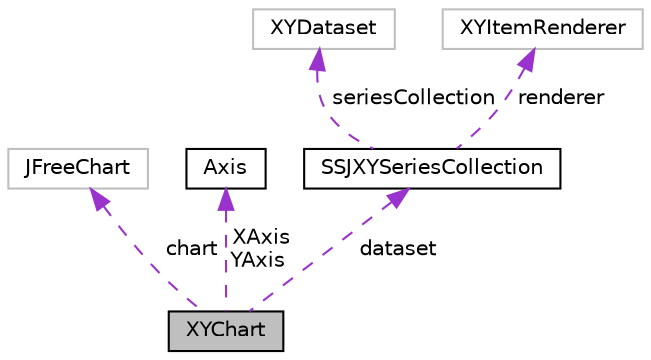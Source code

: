 digraph "XYChart"
{
 // INTERACTIVE_SVG=YES
  bgcolor="transparent";
  edge [fontname="Helvetica",fontsize="10",labelfontname="Helvetica",labelfontsize="10"];
  node [fontname="Helvetica",fontsize="10",shape=record];
  Node8 [label="XYChart",height=0.2,width=0.4,color="black", fillcolor="grey75", style="filled", fontcolor="black"];
  Node9 -> Node8 [dir="back",color="darkorchid3",fontsize="10",style="dashed",label=" chart" ,fontname="Helvetica"];
  Node9 [label="JFreeChart",height=0.2,width=0.4,color="grey75"];
  Node10 -> Node8 [dir="back",color="darkorchid3",fontsize="10",style="dashed",label=" XAxis\nYAxis" ,fontname="Helvetica"];
  Node10 [label="Axis",height=0.2,width=0.4,color="black",URL="$classumontreal_1_1ssj_1_1charts_1_1Axis.html",tooltip="Represents an axis of a chart encapsulated by an instance of XYChart. "];
  Node11 -> Node8 [dir="back",color="darkorchid3",fontsize="10",style="dashed",label=" dataset" ,fontname="Helvetica"];
  Node11 [label="SSJXYSeriesCollection",height=0.2,width=0.4,color="black",URL="$classumontreal_1_1ssj_1_1charts_1_1SSJXYSeriesCollection.html",tooltip="Stores data used in a XYChart. "];
  Node12 -> Node11 [dir="back",color="darkorchid3",fontsize="10",style="dashed",label=" seriesCollection" ,fontname="Helvetica"];
  Node12 [label="XYDataset",height=0.2,width=0.4,color="grey75"];
  Node13 -> Node11 [dir="back",color="darkorchid3",fontsize="10",style="dashed",label=" renderer" ,fontname="Helvetica"];
  Node13 [label="XYItemRenderer",height=0.2,width=0.4,color="grey75"];
}
